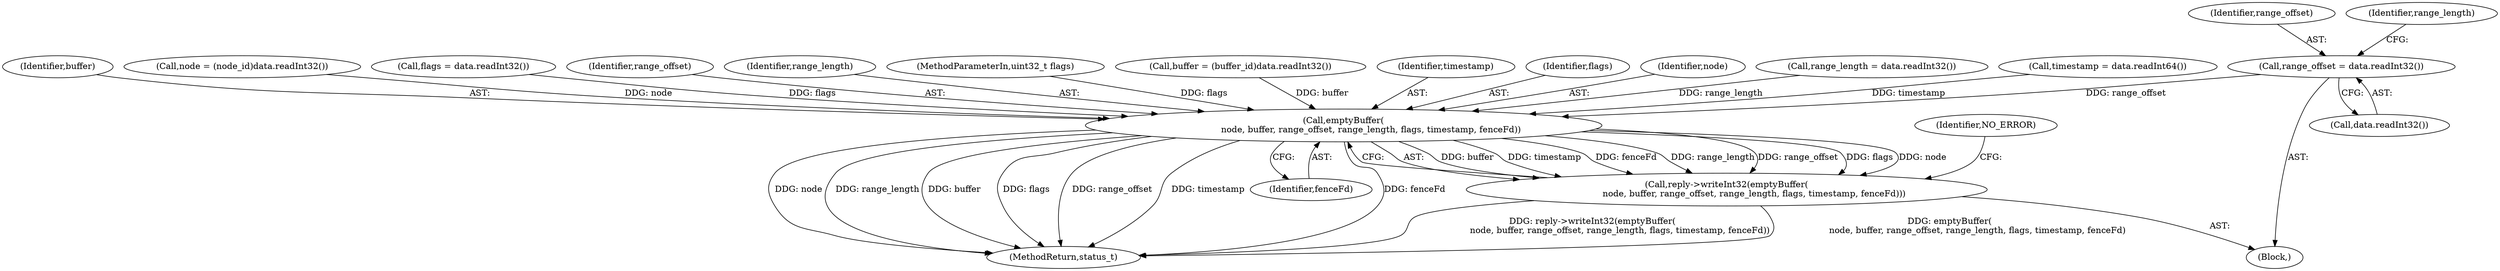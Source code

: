digraph "0_Android_295c883fe3105b19bcd0f9e07d54c6b589fc5bff@API" {
"1001139" [label="(Call,range_offset = data.readInt32())"];
"1001161" [label="(Call,emptyBuffer(\n                    node, buffer, range_offset, range_length, flags, timestamp, fenceFd))"];
"1001160" [label="(Call,reply->writeInt32(emptyBuffer(\n                    node, buffer, range_offset, range_length, flags, timestamp, fenceFd)))"];
"1001133" [label="(Call,buffer = (buffer_id)data.readInt32())"];
"1001214" [label="(MethodReturn,status_t)"];
"1001167" [label="(Identifier,timestamp)"];
"1001166" [label="(Identifier,flags)"];
"1001162" [label="(Identifier,node)"];
"1001141" [label="(Call,data.readInt32())"];
"1001143" [label="(Call,range_length = data.readInt32())"];
"1001168" [label="(Identifier,fenceFd)"];
"1001151" [label="(Call,timestamp = data.readInt64())"];
"1001170" [label="(Identifier,NO_ERROR)"];
"1001163" [label="(Identifier,buffer)"];
"1001121" [label="(Block,)"];
"1001161" [label="(Call,emptyBuffer(\n                    node, buffer, range_offset, range_length, flags, timestamp, fenceFd))"];
"1001127" [label="(Call,node = (node_id)data.readInt32())"];
"1001147" [label="(Call,flags = data.readInt32())"];
"1001164" [label="(Identifier,range_offset)"];
"1001139" [label="(Call,range_offset = data.readInt32())"];
"1001165" [label="(Identifier,range_length)"];
"1001140" [label="(Identifier,range_offset)"];
"1000105" [label="(MethodParameterIn,uint32_t flags)"];
"1001144" [label="(Identifier,range_length)"];
"1001160" [label="(Call,reply->writeInt32(emptyBuffer(\n                    node, buffer, range_offset, range_length, flags, timestamp, fenceFd)))"];
"1001139" -> "1001121"  [label="AST: "];
"1001139" -> "1001141"  [label="CFG: "];
"1001140" -> "1001139"  [label="AST: "];
"1001141" -> "1001139"  [label="AST: "];
"1001144" -> "1001139"  [label="CFG: "];
"1001139" -> "1001161"  [label="DDG: range_offset"];
"1001161" -> "1001160"  [label="AST: "];
"1001161" -> "1001168"  [label="CFG: "];
"1001162" -> "1001161"  [label="AST: "];
"1001163" -> "1001161"  [label="AST: "];
"1001164" -> "1001161"  [label="AST: "];
"1001165" -> "1001161"  [label="AST: "];
"1001166" -> "1001161"  [label="AST: "];
"1001167" -> "1001161"  [label="AST: "];
"1001168" -> "1001161"  [label="AST: "];
"1001160" -> "1001161"  [label="CFG: "];
"1001161" -> "1001214"  [label="DDG: buffer"];
"1001161" -> "1001214"  [label="DDG: flags"];
"1001161" -> "1001214"  [label="DDG: range_length"];
"1001161" -> "1001214"  [label="DDG: range_offset"];
"1001161" -> "1001214"  [label="DDG: timestamp"];
"1001161" -> "1001214"  [label="DDG: fenceFd"];
"1001161" -> "1001214"  [label="DDG: node"];
"1001161" -> "1001160"  [label="DDG: buffer"];
"1001161" -> "1001160"  [label="DDG: timestamp"];
"1001161" -> "1001160"  [label="DDG: fenceFd"];
"1001161" -> "1001160"  [label="DDG: range_length"];
"1001161" -> "1001160"  [label="DDG: range_offset"];
"1001161" -> "1001160"  [label="DDG: flags"];
"1001161" -> "1001160"  [label="DDG: node"];
"1001127" -> "1001161"  [label="DDG: node"];
"1001133" -> "1001161"  [label="DDG: buffer"];
"1001143" -> "1001161"  [label="DDG: range_length"];
"1001147" -> "1001161"  [label="DDG: flags"];
"1000105" -> "1001161"  [label="DDG: flags"];
"1001151" -> "1001161"  [label="DDG: timestamp"];
"1001160" -> "1001121"  [label="AST: "];
"1001170" -> "1001160"  [label="CFG: "];
"1001160" -> "1001214"  [label="DDG: reply->writeInt32(emptyBuffer(\n                    node, buffer, range_offset, range_length, flags, timestamp, fenceFd))"];
"1001160" -> "1001214"  [label="DDG: emptyBuffer(\n                    node, buffer, range_offset, range_length, flags, timestamp, fenceFd)"];
}

